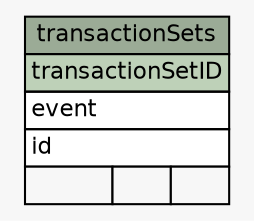 // dot 2.34.0 on Linux 3.11.6-1-ARCH
// SchemaSpy rev 590
digraph "transactionSets" {
  graph [
    rankdir="RL"
    bgcolor="#f7f7f7"
    nodesep="0.18"
    ranksep="0.46"
    fontname="Helvetica"
    fontsize="11"
  ];
  node [
    fontname="Helvetica"
    fontsize="11"
    shape="plaintext"
  ];
  edge [
    arrowsize="0.8"
  ];
  "transactionSets" [
    label=<
    <TABLE BORDER="0" CELLBORDER="1" CELLSPACING="0" BGCOLOR="#ffffff">
      <TR><TD COLSPAN="3" BGCOLOR="#9bab96" ALIGN="CENTER">transactionSets</TD></TR>
      <TR><TD PORT="transactionSetID" COLSPAN="3" BGCOLOR="#bed1b8" ALIGN="LEFT">transactionSetID</TD></TR>
      <TR><TD PORT="event" COLSPAN="3" ALIGN="LEFT">event</TD></TR>
      <TR><TD PORT="id" COLSPAN="3" ALIGN="LEFT">id</TD></TR>
      <TR><TD ALIGN="LEFT" BGCOLOR="#f7f7f7">  </TD><TD ALIGN="RIGHT" BGCOLOR="#f7f7f7">  </TD><TD ALIGN="RIGHT" BGCOLOR="#f7f7f7">  </TD></TR>
    </TABLE>>
    URL="tables/transactionSets.html"
    tooltip="transactionSets"
  ];
}
